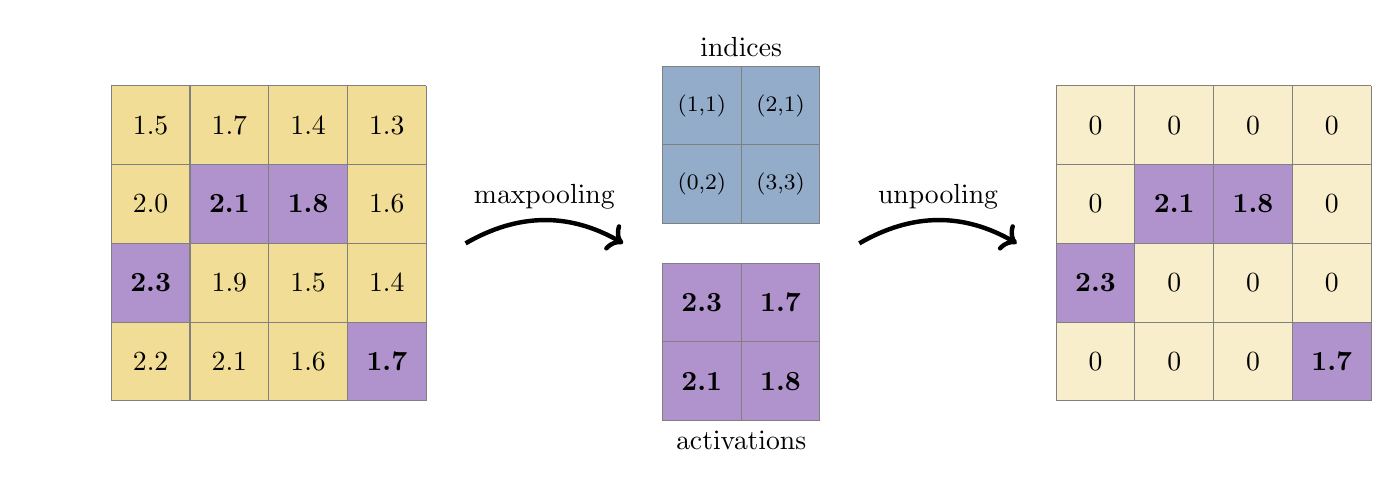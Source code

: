 \definecolor{backcolor}{RGB}{228,188,45}
\definecolor{frontcolor}{RGB}{97,39,153}
\definecolor{idxcolor}{RGB}{39,89,149}
\definecolor{zerocolor}{RGB}{0,0,0}

\def \backcolor {backcolor!50!white}
\def \frontcolor {frontcolor!50!white}
\def \idxcolor {idxcolor!50!white}
\def \zerocolor {zerocolor!50!white}
\usetikzlibrary{patterns}
\begin{tikzpicture}[%%%%%%%%%%%%%%%%%%%%%%%%%%%%%%
        box/.style={rectangle,fill=\backcolor, minimum size=1cm},
        mbox/.style={rectangle,fill=\frontcolor, minimum size=1cm},
        zbox/.style={rectangle,fill=\zerocolor,fill=\backcolor!50!white,minimum size=1cm},
        ibox/.style={rectangle,fill=\idxcolor,minimum size=1cm},
    ]
% Main map

\node[box] at (-7.5,+1.5) {1.5};
\node[box] at (-7.5,+0.5) {2.0};
\node[mbox] at (-7.5,-0.5) {\textbf{2.3}};
\node[box] at (-7.5,-1.5) {2.2};

\node[box] at (-6.5,+1.5) {1.7};
\node[mbox] at (-6.5,+0.5) {\textbf{2.1}};
\node[box] at (-6.5,-0.5) {1.9};
\node[box] at (-6.5,-1.5) {2.1};

\node[box] at (-5.5,+1.5) {1.4};
\node[mbox] at (-5.5,+0.5) {\textbf{1.8}};
\node[box] at (-5.5,-0.5) {1.5};
\node[box] at (-5.5,-1.5) {1.6};

\node[box] at (-4.5,+1.5) {1.3};
\node[box] at (-4.5,+0.5) {1.6};
\node[box] at (-4.5,-0.5) {1.4};
\node[mbox] at (-4.5,-1.5) {\textbf{1.7}};

\draw[step=1,color=gray] (-8,-2) grid (-4,2);

\draw[->,ultra thick,bend left] (-3.5,0) to node[above] {maxpooling}  (-1.5,0);

% Pooled map
\node at (0, 2.5) {indices};
\node[ibox] at (-0.5,+1.75) {\footnotesize (1,1)};
\node[ibox] at (-0.5,+0.75) {\footnotesize (0,2)};
\node[ibox] at (+0.5,+1.75) {\footnotesize (2,1)};
\node[ibox] at (+0.5,+0.75) {\footnotesize (3,3)};
\draw[step=1,color=gray,shift={(0,0.25)}] (-1,0) grid (1,2);

\node[mbox] at (-0.5,-1.75) {\textbf{2.1}};
\node[mbox] at (-0.5,-0.75) {\textbf{2.3}};
\node[mbox] at (+0.5,-1.75) {\textbf{1.8}};
\node[mbox] at (+0.5,-0.75) {\textbf{1.7}};
\draw[step=1,color=gray,shift={(0,-0.25)}] (-1,0) grid (1,-2);
\node at (0, -2.5) {activations};

\draw[->,ultra thick,bend left] (1.5,0) to node[above] {unpooling}  (3.5,0);

% Unpooled map
\node[zbox] at (7.5,+1.5) {0};
\node[zbox] at (7.5,+0.5) {0};
\node[zbox] at (7.5,-0.5) {0};
\node[mbox] at (7.5,-1.5) {\textbf{1.7}};

\node[zbox] at (6.5,+1.5) {0};
\node[mbox] at (6.5,+0.5) {\textbf{1.8}};
\node[zbox] at (6.5,-0.5) {0};
\node[zbox] at (6.5,-1.5) {0};

\node[zbox] at (5.5,+1.5) {0};
\node[mbox] at (5.5,+0.5) {\textbf{2.1}};
\node[zbox] at (5.5,-0.5) {0};
\node[zbox] at (5.5,-1.5) {0};

\node[zbox] at (4.5,+1.5) {0};
\node[zbox] at (4.5,+0.5) {0};
\node[mbox] at (4.5,-0.5) {\textbf{2.3}};
\node[zbox] at (4.5,-1.5) {0};
\draw[step=1,color=gray] (8,-2) grid (4,2);
\end{tikzpicture}